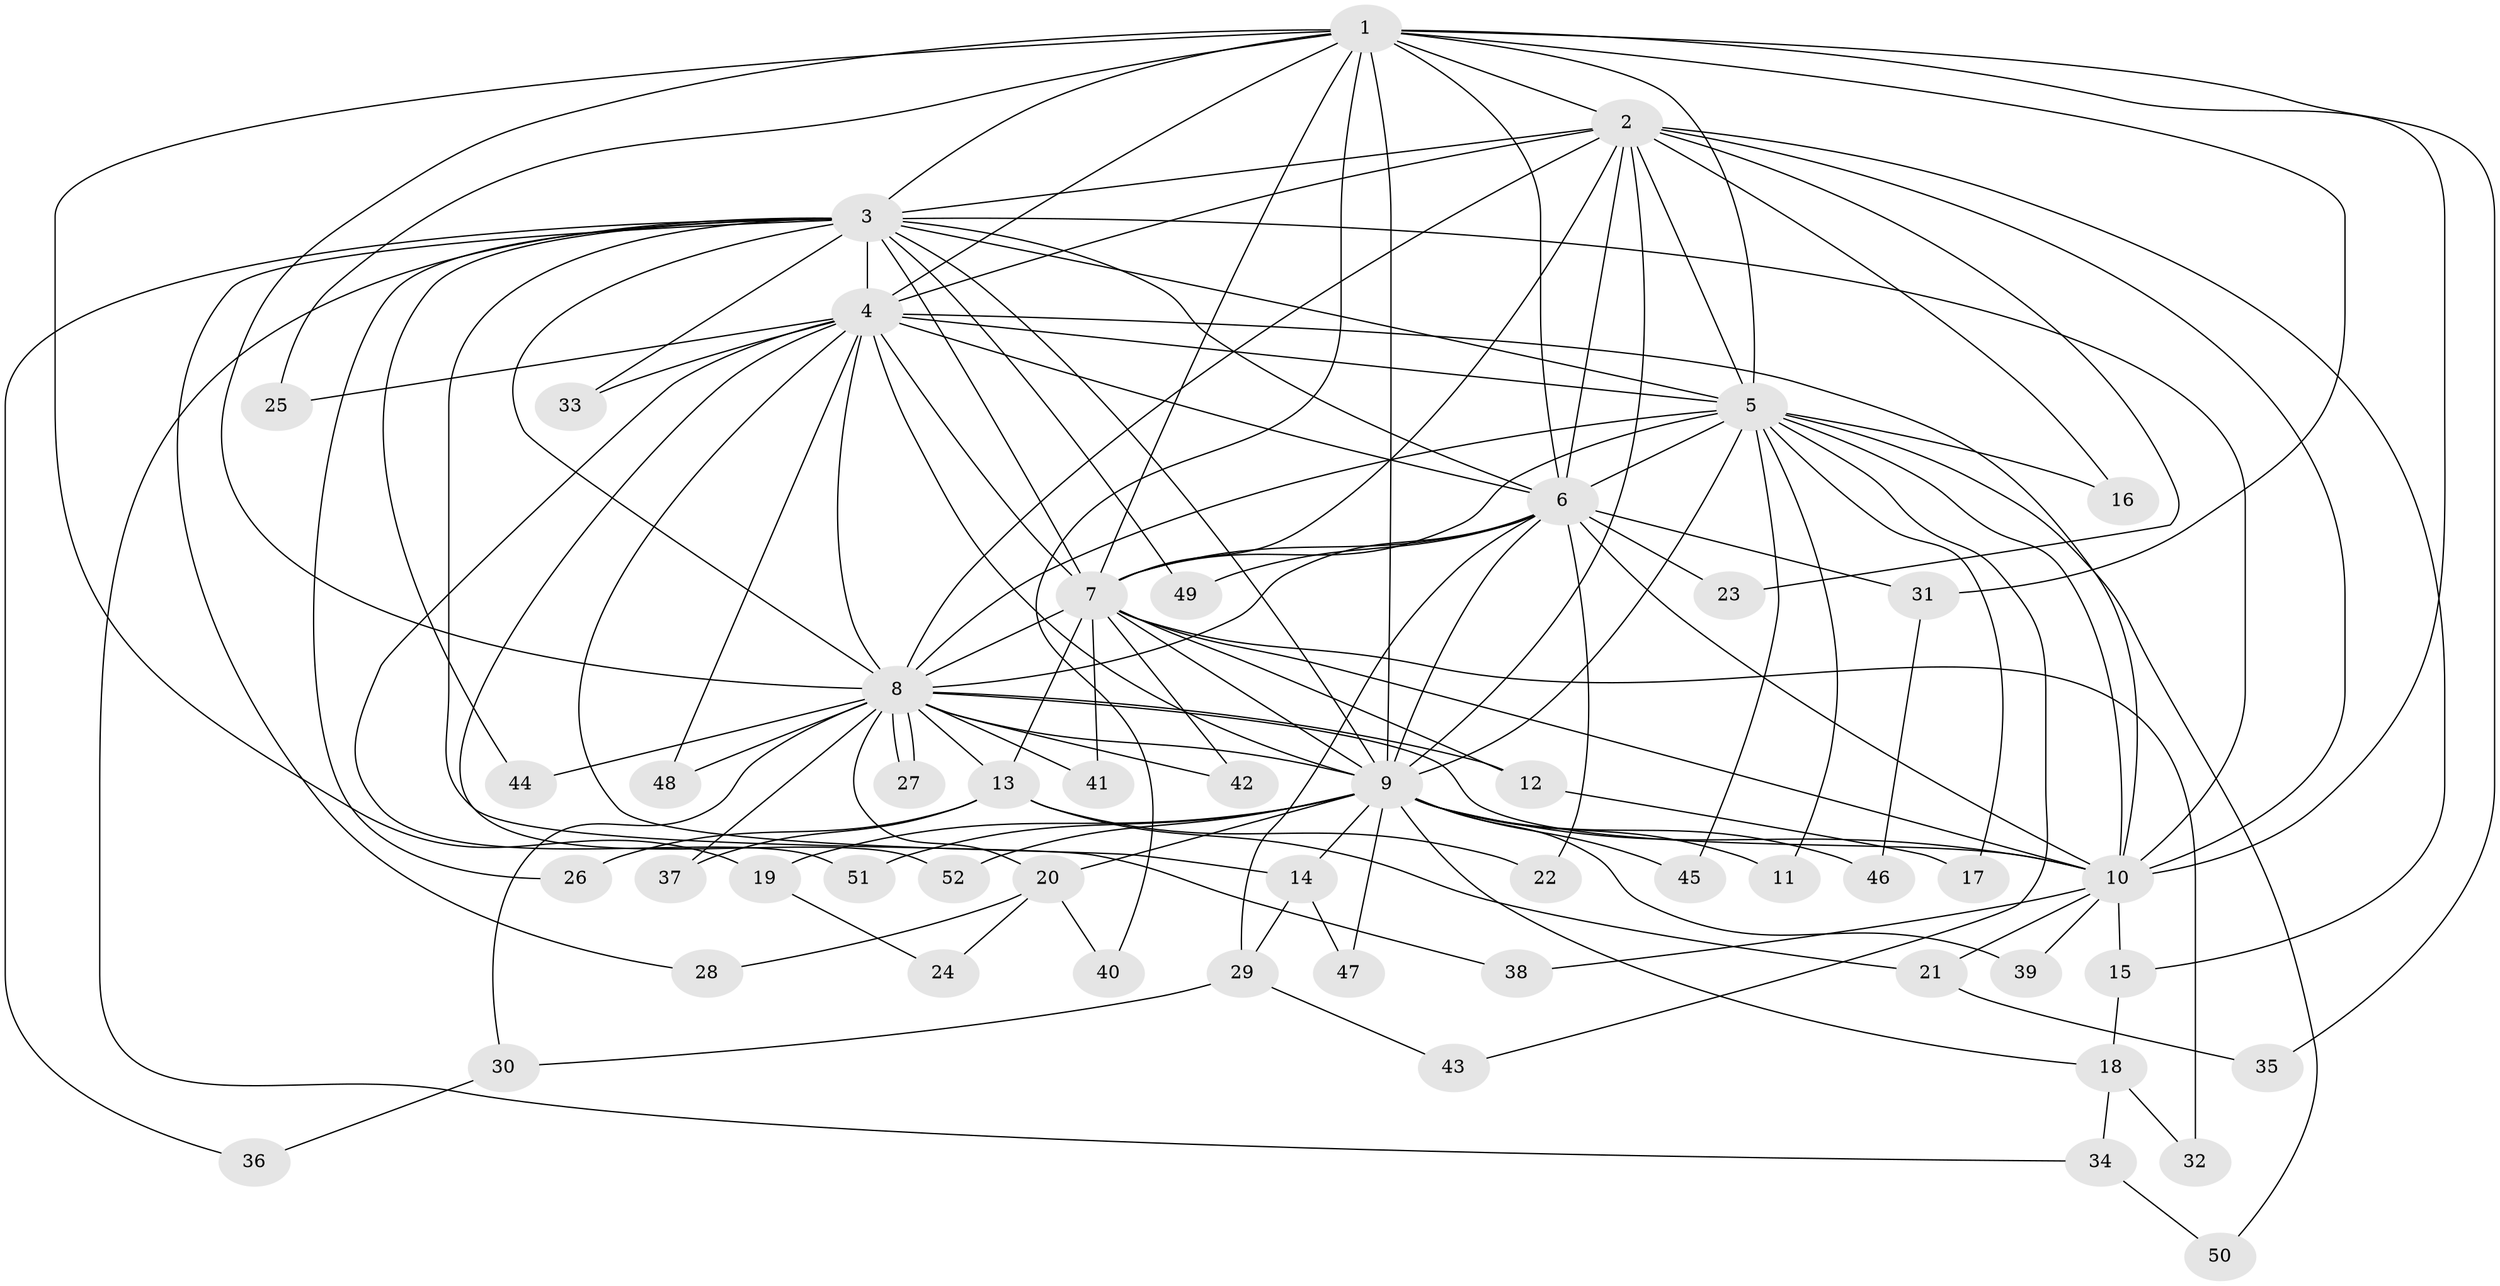 // Generated by graph-tools (version 1.1) at 2025/25/03/09/25 03:25:48]
// undirected, 52 vertices, 129 edges
graph export_dot {
graph [start="1"]
  node [color=gray90,style=filled];
  1;
  2;
  3;
  4;
  5;
  6;
  7;
  8;
  9;
  10;
  11;
  12;
  13;
  14;
  15;
  16;
  17;
  18;
  19;
  20;
  21;
  22;
  23;
  24;
  25;
  26;
  27;
  28;
  29;
  30;
  31;
  32;
  33;
  34;
  35;
  36;
  37;
  38;
  39;
  40;
  41;
  42;
  43;
  44;
  45;
  46;
  47;
  48;
  49;
  50;
  51;
  52;
  1 -- 2;
  1 -- 3;
  1 -- 4;
  1 -- 5;
  1 -- 6;
  1 -- 7;
  1 -- 8;
  1 -- 9;
  1 -- 10;
  1 -- 19;
  1 -- 25;
  1 -- 31;
  1 -- 35;
  1 -- 40;
  2 -- 3;
  2 -- 4;
  2 -- 5;
  2 -- 6;
  2 -- 7;
  2 -- 8;
  2 -- 9;
  2 -- 10;
  2 -- 15;
  2 -- 16;
  2 -- 23;
  3 -- 4;
  3 -- 5;
  3 -- 6;
  3 -- 7;
  3 -- 8;
  3 -- 9;
  3 -- 10;
  3 -- 26;
  3 -- 28;
  3 -- 33;
  3 -- 34;
  3 -- 36;
  3 -- 38;
  3 -- 44;
  3 -- 49;
  4 -- 5;
  4 -- 6;
  4 -- 7;
  4 -- 8;
  4 -- 9;
  4 -- 10;
  4 -- 14;
  4 -- 25;
  4 -- 33;
  4 -- 48;
  4 -- 51;
  4 -- 52;
  5 -- 6;
  5 -- 7;
  5 -- 8;
  5 -- 9;
  5 -- 10;
  5 -- 11;
  5 -- 16;
  5 -- 17;
  5 -- 43;
  5 -- 45;
  5 -- 50;
  6 -- 7;
  6 -- 8;
  6 -- 9;
  6 -- 10;
  6 -- 22;
  6 -- 23;
  6 -- 29;
  6 -- 31;
  6 -- 49;
  7 -- 8;
  7 -- 9;
  7 -- 10;
  7 -- 12;
  7 -- 13;
  7 -- 32;
  7 -- 41;
  7 -- 42;
  8 -- 9;
  8 -- 10;
  8 -- 12;
  8 -- 13;
  8 -- 20;
  8 -- 27;
  8 -- 27;
  8 -- 30;
  8 -- 37;
  8 -- 41;
  8 -- 42;
  8 -- 44;
  8 -- 48;
  9 -- 10;
  9 -- 11;
  9 -- 14;
  9 -- 18;
  9 -- 19;
  9 -- 20;
  9 -- 39;
  9 -- 45;
  9 -- 46;
  9 -- 47;
  9 -- 51;
  9 -- 52;
  10 -- 15;
  10 -- 21;
  10 -- 38;
  10 -- 39;
  12 -- 17;
  13 -- 21;
  13 -- 22;
  13 -- 26;
  13 -- 37;
  14 -- 29;
  14 -- 47;
  15 -- 18;
  18 -- 32;
  18 -- 34;
  19 -- 24;
  20 -- 24;
  20 -- 28;
  20 -- 40;
  21 -- 35;
  29 -- 30;
  29 -- 43;
  30 -- 36;
  31 -- 46;
  34 -- 50;
}
